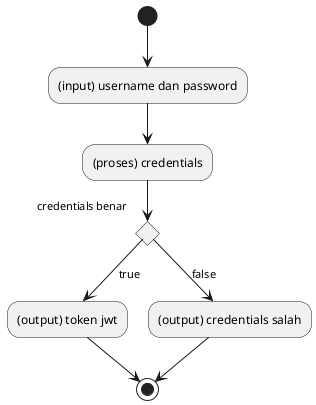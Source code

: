 @startuml

(*) --> "(input) username dan password"
"(input) username dan password" --> "(proses) credentials"
if "credentials benar" then 
    --> [true] "(output) token jwt"
    --> (*)
else
    --> [false] "(output) credentials salah"
    -->(*)
endif
@enduml